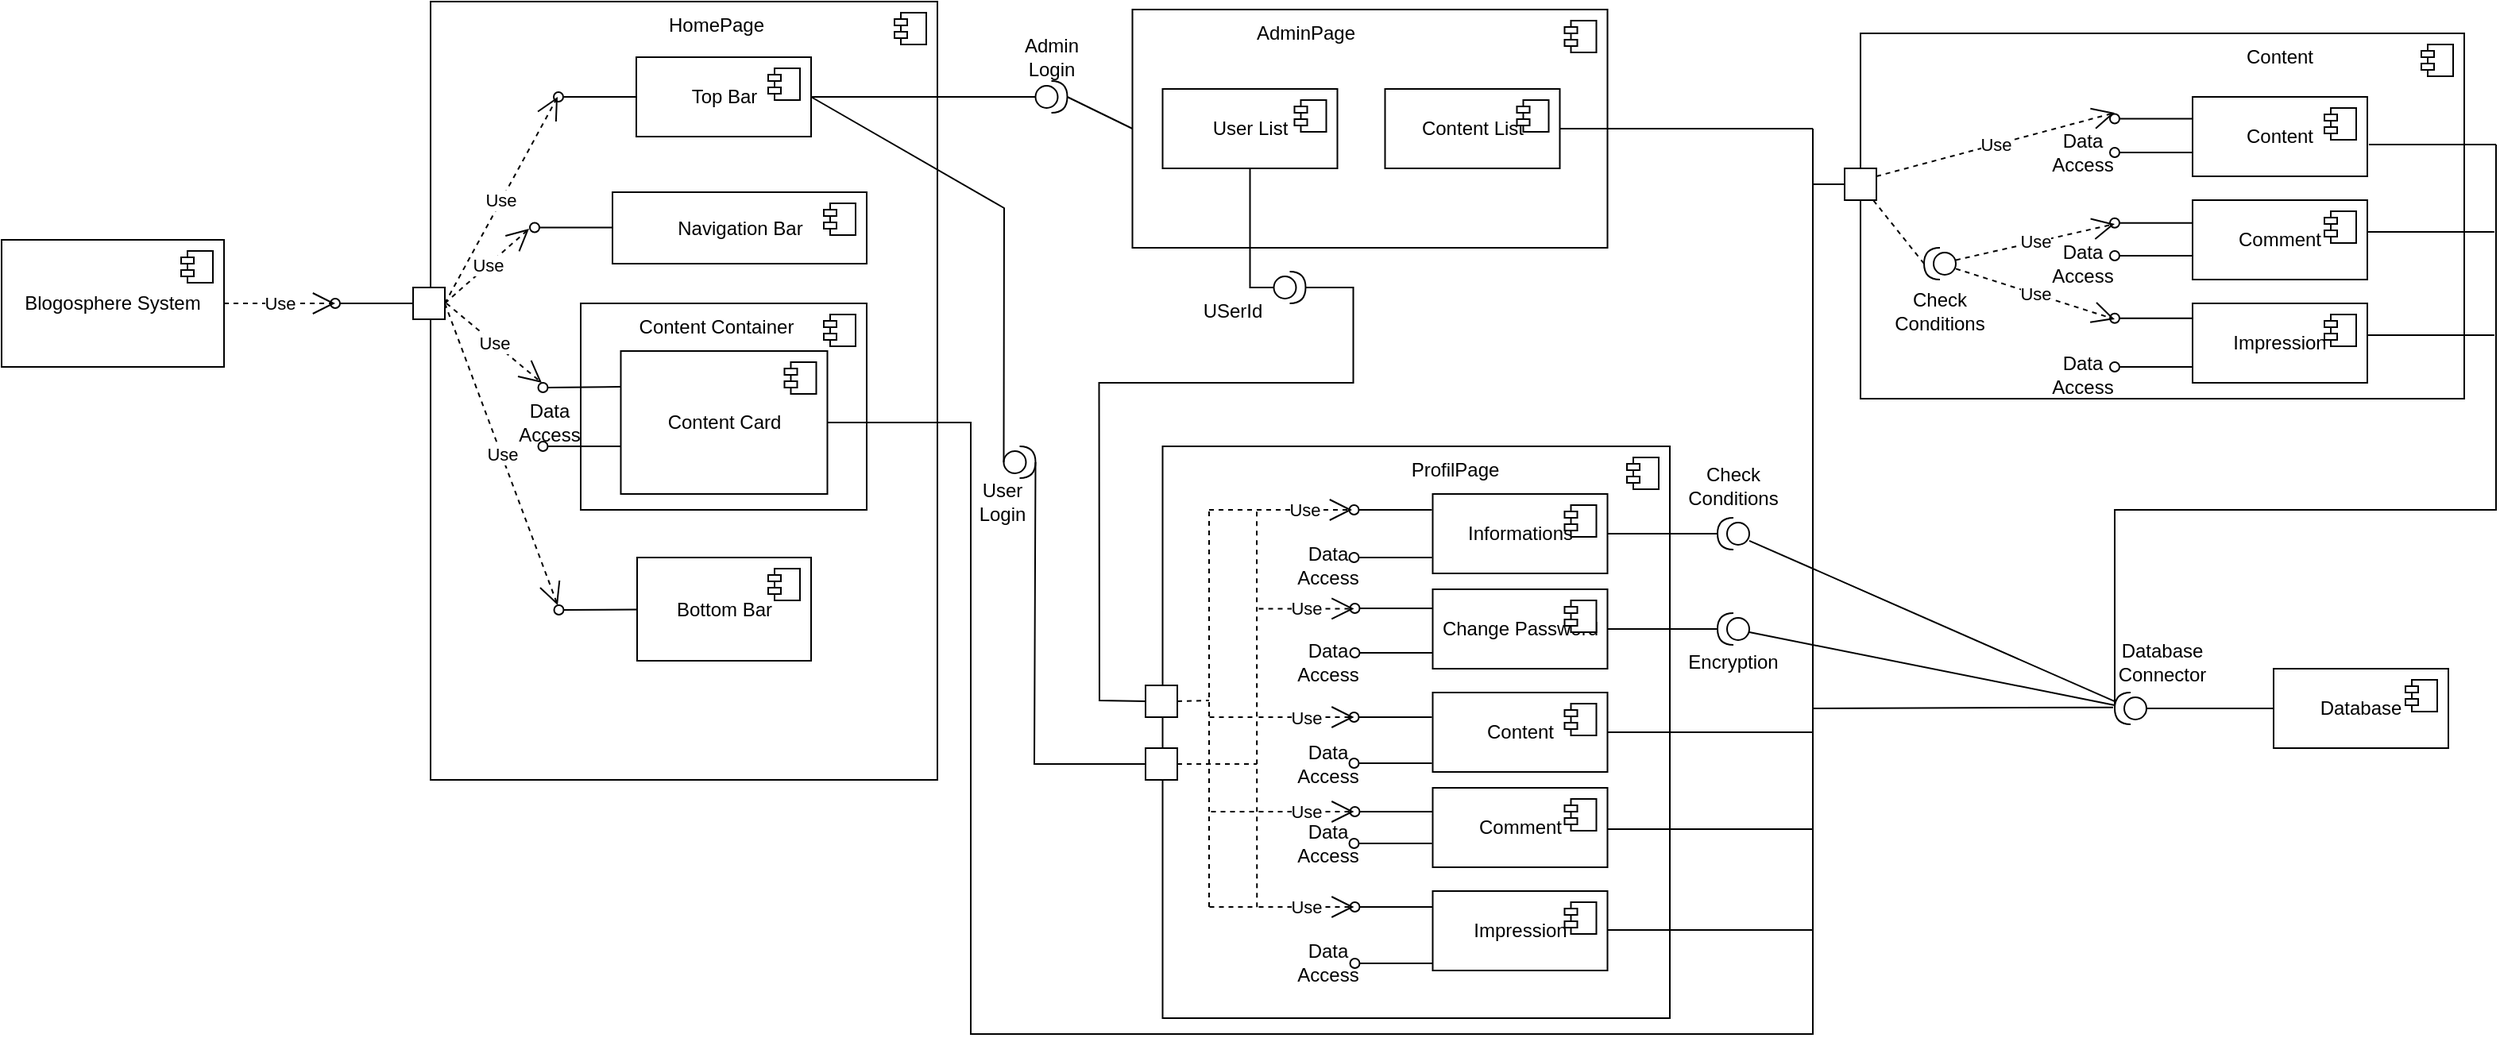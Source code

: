 <mxfile version="21.2.9" type="device">
  <diagram name="Page-1" id="5f0bae14-7c28-e335-631c-24af17079c00">
    <mxGraphModel dx="1799" dy="1011" grid="1" gridSize="10" guides="1" tooltips="1" connect="1" arrows="1" fold="1" page="1" pageScale="1" pageWidth="1100" pageHeight="850" background="none" math="0" shadow="0">
      <root>
        <mxCell id="0" />
        <mxCell id="1" parent="0" />
        <mxCell id="lahT0nzJXlmnFLagTWQ0-1" value="" style="html=1;dropTarget=0;whiteSpace=wrap;" parent="1" vertex="1">
          <mxGeometry x="280" y="70" width="319" height="490" as="geometry" />
        </mxCell>
        <mxCell id="lahT0nzJXlmnFLagTWQ0-2" value="" style="shape=module;jettyWidth=8;jettyHeight=4;" parent="lahT0nzJXlmnFLagTWQ0-1" vertex="1">
          <mxGeometry x="1" width="20" height="20" relative="1" as="geometry">
            <mxPoint x="-27" y="7" as="offset" />
          </mxGeometry>
        </mxCell>
        <mxCell id="lahT0nzJXlmnFLagTWQ0-3" value="" style="shape=providedRequiredInterface;html=1;verticalLabelPosition=bottom;sketch=0;" parent="1" vertex="1">
          <mxGeometry x="660.75" y="120" width="20" height="20" as="geometry" />
        </mxCell>
        <mxCell id="lahT0nzJXlmnFLagTWQ0-14" value="Blogosphere System" style="html=1;dropTarget=0;whiteSpace=wrap;" parent="1" vertex="1">
          <mxGeometry x="10" y="220" width="140" height="80" as="geometry" />
        </mxCell>
        <mxCell id="lahT0nzJXlmnFLagTWQ0-15" value="" style="shape=module;jettyWidth=8;jettyHeight=4;" parent="lahT0nzJXlmnFLagTWQ0-14" vertex="1">
          <mxGeometry x="1" width="20" height="20" relative="1" as="geometry">
            <mxPoint x="-27" y="7" as="offset" />
          </mxGeometry>
        </mxCell>
        <mxCell id="lahT0nzJXlmnFLagTWQ0-17" value="Top Bar" style="html=1;dropTarget=0;whiteSpace=wrap;" parent="1" vertex="1">
          <mxGeometry x="409.5" y="105" width="110" height="50" as="geometry" />
        </mxCell>
        <mxCell id="lahT0nzJXlmnFLagTWQ0-18" value="" style="shape=module;jettyWidth=8;jettyHeight=4;" parent="lahT0nzJXlmnFLagTWQ0-17" vertex="1">
          <mxGeometry x="1" width="20" height="20" relative="1" as="geometry">
            <mxPoint x="-27" y="7" as="offset" />
          </mxGeometry>
        </mxCell>
        <mxCell id="lahT0nzJXlmnFLagTWQ0-21" value="HomePage" style="text;html=1;strokeColor=none;fillColor=none;align=center;verticalAlign=middle;whiteSpace=wrap;rounded=0;" parent="1" vertex="1">
          <mxGeometry x="429.5" y="70" width="60" height="30" as="geometry" />
        </mxCell>
        <mxCell id="lahT0nzJXlmnFLagTWQ0-30" value="Navigation Bar" style="html=1;dropTarget=0;whiteSpace=wrap;" parent="1" vertex="1">
          <mxGeometry x="394.5" y="190" width="160" height="45" as="geometry" />
        </mxCell>
        <mxCell id="lahT0nzJXlmnFLagTWQ0-31" value="" style="shape=module;jettyWidth=8;jettyHeight=4;" parent="lahT0nzJXlmnFLagTWQ0-30" vertex="1">
          <mxGeometry x="1" width="20" height="20" relative="1" as="geometry">
            <mxPoint x="-27" y="7" as="offset" />
          </mxGeometry>
        </mxCell>
        <mxCell id="lahT0nzJXlmnFLagTWQ0-32" value="" style="html=1;dropTarget=0;whiteSpace=wrap;" parent="1" vertex="1">
          <mxGeometry x="374.5" y="260" width="180" height="130" as="geometry" />
        </mxCell>
        <mxCell id="lahT0nzJXlmnFLagTWQ0-33" value="" style="shape=module;jettyWidth=8;jettyHeight=4;" parent="lahT0nzJXlmnFLagTWQ0-32" vertex="1">
          <mxGeometry x="1" width="20" height="20" relative="1" as="geometry">
            <mxPoint x="-27" y="7" as="offset" />
          </mxGeometry>
        </mxCell>
        <mxCell id="lahT0nzJXlmnFLagTWQ0-34" value="Content Container" style="text;html=1;strokeColor=none;fillColor=none;align=center;verticalAlign=middle;whiteSpace=wrap;rounded=0;" parent="1" vertex="1">
          <mxGeometry x="384.5" y="260" width="150" height="30" as="geometry" />
        </mxCell>
        <mxCell id="lahT0nzJXlmnFLagTWQ0-38" value="Content Card" style="html=1;dropTarget=0;whiteSpace=wrap;" parent="1" vertex="1">
          <mxGeometry x="399.75" y="290" width="130" height="90" as="geometry" />
        </mxCell>
        <mxCell id="lahT0nzJXlmnFLagTWQ0-39" value="" style="shape=module;jettyWidth=8;jettyHeight=4;" parent="lahT0nzJXlmnFLagTWQ0-38" vertex="1">
          <mxGeometry x="1" width="20" height="20" relative="1" as="geometry">
            <mxPoint x="-27" y="7" as="offset" />
          </mxGeometry>
        </mxCell>
        <mxCell id="lahT0nzJXlmnFLagTWQ0-41" value="Bottom Bar" style="html=1;dropTarget=0;whiteSpace=wrap;" parent="1" vertex="1">
          <mxGeometry x="410" y="420" width="109.5" height="65" as="geometry" />
        </mxCell>
        <mxCell id="lahT0nzJXlmnFLagTWQ0-42" value="" style="shape=module;jettyWidth=8;jettyHeight=4;" parent="lahT0nzJXlmnFLagTWQ0-41" vertex="1">
          <mxGeometry x="1" width="20" height="20" relative="1" as="geometry">
            <mxPoint x="-27" y="7" as="offset" />
          </mxGeometry>
        </mxCell>
        <mxCell id="lahT0nzJXlmnFLagTWQ0-59" value="Use" style="endArrow=open;endSize=12;dashed=1;html=1;rounded=0;" parent="1" source="lahT0nzJXlmnFLagTWQ0-14" edge="1">
          <mxGeometry width="160" relative="1" as="geometry">
            <mxPoint x="250" y="265" as="sourcePoint" />
            <mxPoint x="220" y="260" as="targetPoint" />
          </mxGeometry>
        </mxCell>
        <mxCell id="lahT0nzJXlmnFLagTWQ0-64" value="" style="endArrow=none;html=1;rounded=0;startArrow=oval;startFill=0;entryX=0;entryY=0.25;entryDx=0;entryDy=0;" parent="1" target="lahT0nzJXlmnFLagTWQ0-38" edge="1">
          <mxGeometry width="50" height="50" relative="1" as="geometry">
            <mxPoint x="350.75" y="313" as="sourcePoint" />
            <mxPoint x="200.75" y="460" as="targetPoint" />
            <Array as="points" />
          </mxGeometry>
        </mxCell>
        <mxCell id="lahT0nzJXlmnFLagTWQ0-66" value="" style="endArrow=none;html=1;rounded=0;startArrow=oval;startFill=0;entryX=0;entryY=0.25;entryDx=0;entryDy=0;" parent="1" edge="1">
          <mxGeometry width="50" height="50" relative="1" as="geometry">
            <mxPoint x="350.75" y="350" as="sourcePoint" />
            <mxPoint x="399.75" y="350" as="targetPoint" />
            <Array as="points" />
          </mxGeometry>
        </mxCell>
        <mxCell id="lahT0nzJXlmnFLagTWQ0-68" value="" style="endArrow=none;html=1;rounded=0;startArrow=oval;startFill=0;" parent="1" target="lahT0nzJXlmnFLagTWQ0-41" edge="1">
          <mxGeometry width="50" height="50" relative="1" as="geometry">
            <mxPoint x="360.75" y="453" as="sourcePoint" />
            <mxPoint x="125.75" y="365" as="targetPoint" />
          </mxGeometry>
        </mxCell>
        <mxCell id="lahT0nzJXlmnFLagTWQ0-69" value="" style="endArrow=none;html=1;rounded=0;entryX=0;entryY=0.5;entryDx=0;entryDy=0;entryPerimeter=0;" parent="1" source="lahT0nzJXlmnFLagTWQ0-17" target="lahT0nzJXlmnFLagTWQ0-3" edge="1">
          <mxGeometry width="50" height="50" relative="1" as="geometry">
            <mxPoint x="690.75" y="150" as="sourcePoint" />
            <mxPoint x="650.75" y="140" as="targetPoint" />
          </mxGeometry>
        </mxCell>
        <mxCell id="lahT0nzJXlmnFLagTWQ0-70" value="" style="html=1;dropTarget=0;whiteSpace=wrap;" parent="1" vertex="1">
          <mxGeometry x="721.75" y="75" width="299" height="150" as="geometry" />
        </mxCell>
        <mxCell id="lahT0nzJXlmnFLagTWQ0-71" value="" style="shape=module;jettyWidth=8;jettyHeight=4;" parent="lahT0nzJXlmnFLagTWQ0-70" vertex="1">
          <mxGeometry x="1" width="20" height="20" relative="1" as="geometry">
            <mxPoint x="-27" y="7" as="offset" />
          </mxGeometry>
        </mxCell>
        <mxCell id="lahT0nzJXlmnFLagTWQ0-72" value="" style="shape=providedRequiredInterface;html=1;verticalLabelPosition=bottom;sketch=0;" parent="1" vertex="1">
          <mxGeometry x="640.75" y="350" width="20" height="20" as="geometry" />
        </mxCell>
        <mxCell id="lahT0nzJXlmnFLagTWQ0-73" value="" style="endArrow=none;html=1;rounded=0;exitX=1;exitY=0.5;exitDx=0;exitDy=0;entryX=0;entryY=0.5;entryDx=0;entryDy=0;entryPerimeter=0;" parent="1" source="lahT0nzJXlmnFLagTWQ0-17" target="lahT0nzJXlmnFLagTWQ0-72" edge="1">
          <mxGeometry width="50" height="50" relative="1" as="geometry">
            <mxPoint x="720.75" y="310" as="sourcePoint" />
            <mxPoint x="660.75" y="250" as="targetPoint" />
            <Array as="points">
              <mxPoint x="641" y="200" />
            </Array>
          </mxGeometry>
        </mxCell>
        <mxCell id="lahT0nzJXlmnFLagTWQ0-76" value="AdminPage" style="text;html=1;strokeColor=none;fillColor=none;align=center;verticalAlign=middle;whiteSpace=wrap;rounded=0;" parent="1" vertex="1">
          <mxGeometry x="801.25" y="75" width="60" height="30" as="geometry" />
        </mxCell>
        <mxCell id="lahT0nzJXlmnFLagTWQ0-78" value="" style="endArrow=none;html=1;rounded=0;startArrow=oval;startFill=0;" parent="1" edge="1">
          <mxGeometry width="50" height="50" relative="1" as="geometry">
            <mxPoint x="1340" y="295" as="sourcePoint" />
            <mxPoint x="1389" y="295" as="targetPoint" />
          </mxGeometry>
        </mxCell>
        <mxCell id="lahT0nzJXlmnFLagTWQ0-79" value="" style="endArrow=none;html=1;rounded=0;exitX=1;exitY=0.5;exitDx=0;exitDy=0;exitPerimeter=0;entryX=0;entryY=0.5;entryDx=0;entryDy=0;" parent="1" source="lahT0nzJXlmnFLagTWQ0-3" target="lahT0nzJXlmnFLagTWQ0-70" edge="1">
          <mxGeometry width="50" height="50" relative="1" as="geometry">
            <mxPoint x="720.75" y="160" as="sourcePoint" />
            <mxPoint x="770.75" y="110" as="targetPoint" />
          </mxGeometry>
        </mxCell>
        <mxCell id="lahT0nzJXlmnFLagTWQ0-80" value="User List" style="html=1;dropTarget=0;whiteSpace=wrap;" parent="1" vertex="1">
          <mxGeometry x="740.75" y="125" width="110" height="50" as="geometry" />
        </mxCell>
        <mxCell id="lahT0nzJXlmnFLagTWQ0-81" value="" style="shape=module;jettyWidth=8;jettyHeight=4;" parent="lahT0nzJXlmnFLagTWQ0-80" vertex="1">
          <mxGeometry x="1" width="20" height="20" relative="1" as="geometry">
            <mxPoint x="-27" y="7" as="offset" />
          </mxGeometry>
        </mxCell>
        <mxCell id="lahT0nzJXlmnFLagTWQ0-82" value="Content List" style="html=1;dropTarget=0;whiteSpace=wrap;" parent="1" vertex="1">
          <mxGeometry x="880.75" y="125" width="110" height="50" as="geometry" />
        </mxCell>
        <mxCell id="lahT0nzJXlmnFLagTWQ0-83" value="" style="shape=module;jettyWidth=8;jettyHeight=4;" parent="lahT0nzJXlmnFLagTWQ0-82" vertex="1">
          <mxGeometry x="1" width="20" height="20" relative="1" as="geometry">
            <mxPoint x="-27" y="7" as="offset" />
          </mxGeometry>
        </mxCell>
        <mxCell id="lahT0nzJXlmnFLagTWQ0-84" value="" style="html=1;dropTarget=0;whiteSpace=wrap;" parent="1" vertex="1">
          <mxGeometry x="740.75" y="350" width="319.25" height="360" as="geometry" />
        </mxCell>
        <mxCell id="lahT0nzJXlmnFLagTWQ0-85" value="" style="shape=module;jettyWidth=8;jettyHeight=4;" parent="lahT0nzJXlmnFLagTWQ0-84" vertex="1">
          <mxGeometry x="1" width="20" height="20" relative="1" as="geometry">
            <mxPoint x="-27" y="7" as="offset" />
          </mxGeometry>
        </mxCell>
        <mxCell id="lahT0nzJXlmnFLagTWQ0-86" value="Admin Login" style="text;html=1;strokeColor=none;fillColor=none;align=center;verticalAlign=middle;whiteSpace=wrap;rounded=0;" parent="1" vertex="1">
          <mxGeometry x="640.75" y="90" width="60" height="30" as="geometry" />
        </mxCell>
        <mxCell id="lahT0nzJXlmnFLagTWQ0-87" value="" style="endArrow=none;html=1;rounded=0;exitX=1;exitY=0.5;exitDx=0;exitDy=0;exitPerimeter=0;entryX=0;entryY=0.5;entryDx=0;entryDy=0;" parent="1" source="lahT0nzJXlmnFLagTWQ0-72" target="uuWXGInGXSi6ASQX2C2q-24" edge="1">
          <mxGeometry width="50" height="50" relative="1" as="geometry">
            <mxPoint x="690.75" y="390" as="sourcePoint" />
            <mxPoint x="710" y="550" as="targetPoint" />
            <Array as="points">
              <mxPoint x="660" y="550" />
            </Array>
          </mxGeometry>
        </mxCell>
        <mxCell id="lahT0nzJXlmnFLagTWQ0-88" value="User Login" style="text;html=1;strokeColor=none;fillColor=none;align=center;verticalAlign=middle;whiteSpace=wrap;rounded=0;" parent="1" vertex="1">
          <mxGeometry x="610" y="370" width="60" height="30" as="geometry" />
        </mxCell>
        <mxCell id="lahT0nzJXlmnFLagTWQ0-89" value="Informations" style="html=1;dropTarget=0;whiteSpace=wrap;" parent="1" vertex="1">
          <mxGeometry x="910.75" y="380" width="110" height="50" as="geometry" />
        </mxCell>
        <mxCell id="lahT0nzJXlmnFLagTWQ0-90" value="" style="shape=module;jettyWidth=8;jettyHeight=4;" parent="lahT0nzJXlmnFLagTWQ0-89" vertex="1">
          <mxGeometry x="1" width="20" height="20" relative="1" as="geometry">
            <mxPoint x="-27" y="7" as="offset" />
          </mxGeometry>
        </mxCell>
        <mxCell id="lahT0nzJXlmnFLagTWQ0-91" value="Change Password" style="html=1;dropTarget=0;whiteSpace=wrap;" parent="1" vertex="1">
          <mxGeometry x="910.75" y="440" width="110" height="50" as="geometry" />
        </mxCell>
        <mxCell id="lahT0nzJXlmnFLagTWQ0-92" value="" style="shape=module;jettyWidth=8;jettyHeight=4;" parent="lahT0nzJXlmnFLagTWQ0-91" vertex="1">
          <mxGeometry x="1" width="20" height="20" relative="1" as="geometry">
            <mxPoint x="-27" y="7" as="offset" />
          </mxGeometry>
        </mxCell>
        <mxCell id="lahT0nzJXlmnFLagTWQ0-93" value="Content" style="html=1;dropTarget=0;whiteSpace=wrap;" parent="1" vertex="1">
          <mxGeometry x="910.75" y="505" width="110" height="50" as="geometry" />
        </mxCell>
        <mxCell id="lahT0nzJXlmnFLagTWQ0-94" value="" style="shape=module;jettyWidth=8;jettyHeight=4;" parent="lahT0nzJXlmnFLagTWQ0-93" vertex="1">
          <mxGeometry x="1" width="20" height="20" relative="1" as="geometry">
            <mxPoint x="-27" y="7" as="offset" />
          </mxGeometry>
        </mxCell>
        <mxCell id="lahT0nzJXlmnFLagTWQ0-95" value="Comment" style="html=1;dropTarget=0;whiteSpace=wrap;" parent="1" vertex="1">
          <mxGeometry x="910.75" y="565" width="110" height="50" as="geometry" />
        </mxCell>
        <mxCell id="lahT0nzJXlmnFLagTWQ0-96" value="" style="shape=module;jettyWidth=8;jettyHeight=4;" parent="lahT0nzJXlmnFLagTWQ0-95" vertex="1">
          <mxGeometry x="1" width="20" height="20" relative="1" as="geometry">
            <mxPoint x="-27" y="7" as="offset" />
          </mxGeometry>
        </mxCell>
        <mxCell id="lahT0nzJXlmnFLagTWQ0-97" value="Impression" style="html=1;dropTarget=0;whiteSpace=wrap;" parent="1" vertex="1">
          <mxGeometry x="910.75" y="630" width="110" height="50" as="geometry" />
        </mxCell>
        <mxCell id="lahT0nzJXlmnFLagTWQ0-98" value="" style="shape=module;jettyWidth=8;jettyHeight=4;" parent="lahT0nzJXlmnFLagTWQ0-97" vertex="1">
          <mxGeometry x="1" width="20" height="20" relative="1" as="geometry">
            <mxPoint x="-27" y="7" as="offset" />
          </mxGeometry>
        </mxCell>
        <mxCell id="lahT0nzJXlmnFLagTWQ0-99" value="ProfilPage" style="text;html=1;strokeColor=none;fillColor=none;align=center;verticalAlign=middle;whiteSpace=wrap;rounded=0;" parent="1" vertex="1">
          <mxGeometry x="895.38" y="350" width="60" height="30" as="geometry" />
        </mxCell>
        <mxCell id="lahT0nzJXlmnFLagTWQ0-100" value="" style="endArrow=none;html=1;rounded=0;exitX=0;exitY=0.5;exitDx=0;exitDy=0;exitPerimeter=0;" parent="1" source="lahT0nzJXlmnFLagTWQ0-101" target="lahT0nzJXlmnFLagTWQ0-80" edge="1">
          <mxGeometry width="50" height="50" relative="1" as="geometry">
            <mxPoint x="795.75" y="250" as="sourcePoint" />
            <mxPoint x="821.75" y="254.44" as="targetPoint" />
            <Array as="points">
              <mxPoint x="795.75" y="250" />
            </Array>
          </mxGeometry>
        </mxCell>
        <mxCell id="lahT0nzJXlmnFLagTWQ0-101" value="" style="shape=providedRequiredInterface;html=1;verticalLabelPosition=bottom;sketch=0;" parent="1" vertex="1">
          <mxGeometry x="810.75" y="240" width="20" height="20" as="geometry" />
        </mxCell>
        <mxCell id="lahT0nzJXlmnFLagTWQ0-102" value="" style="endArrow=none;html=1;rounded=0;exitX=1;exitY=0.5;exitDx=0;exitDy=0;exitPerimeter=0;entryX=0;entryY=0.5;entryDx=0;entryDy=0;" parent="1" source="lahT0nzJXlmnFLagTWQ0-101" target="uuWXGInGXSi6ASQX2C2q-23" edge="1">
          <mxGeometry width="50" height="50" relative="1" as="geometry">
            <mxPoint x="860.75" y="250" as="sourcePoint" />
            <mxPoint x="720" y="510" as="targetPoint" />
            <Array as="points">
              <mxPoint x="860.75" y="250" />
              <mxPoint x="860.75" y="310" />
              <mxPoint x="700.75" y="310" />
              <mxPoint x="701" y="510" />
            </Array>
          </mxGeometry>
        </mxCell>
        <mxCell id="lahT0nzJXlmnFLagTWQ0-103" value="USerId" style="text;html=1;strokeColor=none;fillColor=none;align=center;verticalAlign=middle;whiteSpace=wrap;rounded=0;" parent="1" vertex="1">
          <mxGeometry x="755.25" y="250" width="60" height="30" as="geometry" />
        </mxCell>
        <mxCell id="lahT0nzJXlmnFLagTWQ0-104" value="" style="html=1;dropTarget=0;whiteSpace=wrap;" parent="1" vertex="1">
          <mxGeometry x="1180" y="90" width="380" height="230" as="geometry" />
        </mxCell>
        <mxCell id="lahT0nzJXlmnFLagTWQ0-105" value="" style="shape=module;jettyWidth=8;jettyHeight=4;" parent="lahT0nzJXlmnFLagTWQ0-104" vertex="1">
          <mxGeometry x="1" width="20" height="20" relative="1" as="geometry">
            <mxPoint x="-27" y="7" as="offset" />
          </mxGeometry>
        </mxCell>
        <mxCell id="lahT0nzJXlmnFLagTWQ0-106" value="Content" style="text;html=1;strokeColor=none;fillColor=none;align=center;verticalAlign=middle;whiteSpace=wrap;rounded=0;" parent="1" vertex="1">
          <mxGeometry x="1414" y="90" width="60" height="30" as="geometry" />
        </mxCell>
        <mxCell id="lahT0nzJXlmnFLagTWQ0-108" value="Content" style="html=1;dropTarget=0;whiteSpace=wrap;" parent="1" vertex="1">
          <mxGeometry x="1389" y="130" width="110" height="50" as="geometry" />
        </mxCell>
        <mxCell id="lahT0nzJXlmnFLagTWQ0-109" value="" style="shape=module;jettyWidth=8;jettyHeight=4;" parent="lahT0nzJXlmnFLagTWQ0-108" vertex="1">
          <mxGeometry x="1" width="20" height="20" relative="1" as="geometry">
            <mxPoint x="-27" y="7" as="offset" />
          </mxGeometry>
        </mxCell>
        <mxCell id="lahT0nzJXlmnFLagTWQ0-110" value="Comment" style="html=1;dropTarget=0;whiteSpace=wrap;" parent="1" vertex="1">
          <mxGeometry x="1389" y="195" width="110" height="50" as="geometry" />
        </mxCell>
        <mxCell id="lahT0nzJXlmnFLagTWQ0-111" value="" style="shape=module;jettyWidth=8;jettyHeight=4;" parent="lahT0nzJXlmnFLagTWQ0-110" vertex="1">
          <mxGeometry x="1" width="20" height="20" relative="1" as="geometry">
            <mxPoint x="-27" y="7" as="offset" />
          </mxGeometry>
        </mxCell>
        <mxCell id="lahT0nzJXlmnFLagTWQ0-112" value="Impression" style="html=1;dropTarget=0;whiteSpace=wrap;" parent="1" vertex="1">
          <mxGeometry x="1389" y="260" width="110" height="50" as="geometry" />
        </mxCell>
        <mxCell id="lahT0nzJXlmnFLagTWQ0-113" value="" style="shape=module;jettyWidth=8;jettyHeight=4;" parent="lahT0nzJXlmnFLagTWQ0-112" vertex="1">
          <mxGeometry x="1" width="20" height="20" relative="1" as="geometry">
            <mxPoint x="-27" y="7" as="offset" />
          </mxGeometry>
        </mxCell>
        <mxCell id="uuWXGInGXSi6ASQX2C2q-4" value="" style="whiteSpace=wrap;html=1;aspect=fixed;" parent="1" vertex="1">
          <mxGeometry x="269" y="250" width="20" height="20" as="geometry" />
        </mxCell>
        <mxCell id="uuWXGInGXSi6ASQX2C2q-7" value="" style="endArrow=none;html=1;rounded=0;startArrow=oval;startFill=0;" parent="1" edge="1">
          <mxGeometry width="50" height="50" relative="1" as="geometry">
            <mxPoint x="220" y="260" as="sourcePoint" />
            <mxPoint x="269" y="260" as="targetPoint" />
          </mxGeometry>
        </mxCell>
        <mxCell id="uuWXGInGXSi6ASQX2C2q-11" value="" style="endArrow=none;html=1;rounded=0;startArrow=oval;startFill=0;" parent="1" edge="1">
          <mxGeometry width="50" height="50" relative="1" as="geometry">
            <mxPoint x="345.5" y="212.26" as="sourcePoint" />
            <mxPoint x="394.5" y="212.26" as="targetPoint" />
          </mxGeometry>
        </mxCell>
        <mxCell id="uuWXGInGXSi6ASQX2C2q-12" value="" style="endArrow=none;html=1;rounded=0;startArrow=oval;startFill=0;" parent="1" edge="1">
          <mxGeometry width="50" height="50" relative="1" as="geometry">
            <mxPoint x="861.75" y="580.0" as="sourcePoint" />
            <mxPoint x="910.75" y="580.0" as="targetPoint" />
          </mxGeometry>
        </mxCell>
        <mxCell id="uuWXGInGXSi6ASQX2C2q-13" value="" style="endArrow=none;html=1;rounded=0;startArrow=oval;startFill=0;" parent="1" edge="1">
          <mxGeometry width="50" height="50" relative="1" as="geometry">
            <mxPoint x="861.75" y="640.0" as="sourcePoint" />
            <mxPoint x="910.75" y="640.0" as="targetPoint" />
          </mxGeometry>
        </mxCell>
        <mxCell id="uuWXGInGXSi6ASQX2C2q-14" value="" style="endArrow=none;html=1;rounded=0;startArrow=oval;startFill=0;" parent="1" edge="1">
          <mxGeometry width="50" height="50" relative="1" as="geometry">
            <mxPoint x="861.25" y="420.0" as="sourcePoint" />
            <mxPoint x="910.25" y="420.0" as="targetPoint" />
          </mxGeometry>
        </mxCell>
        <mxCell id="uuWXGInGXSi6ASQX2C2q-15" value="" style="endArrow=none;html=1;rounded=0;startArrow=oval;startFill=0;" parent="1" edge="1">
          <mxGeometry width="50" height="50" relative="1" as="geometry">
            <mxPoint x="861.25" y="390.0" as="sourcePoint" />
            <mxPoint x="910.25" y="390.0" as="targetPoint" />
          </mxGeometry>
        </mxCell>
        <mxCell id="uuWXGInGXSi6ASQX2C2q-16" value="" style="endArrow=none;html=1;rounded=0;startArrow=oval;startFill=0;" parent="1" edge="1">
          <mxGeometry width="50" height="50" relative="1" as="geometry">
            <mxPoint x="360.5" y="130.0" as="sourcePoint" />
            <mxPoint x="409.5" y="130.0" as="targetPoint" />
          </mxGeometry>
        </mxCell>
        <mxCell id="uuWXGInGXSi6ASQX2C2q-17" value="Use" style="endArrow=open;endSize=12;dashed=1;html=1;rounded=0;exitX=1;exitY=0.5;exitDx=0;exitDy=0;" parent="1" source="uuWXGInGXSi6ASQX2C2q-4" edge="1">
          <mxGeometry width="160" relative="1" as="geometry">
            <mxPoint x="10" y="370" as="sourcePoint" />
            <mxPoint x="360" y="130" as="targetPoint" />
          </mxGeometry>
        </mxCell>
        <mxCell id="uuWXGInGXSi6ASQX2C2q-18" value="Use" style="endArrow=open;endSize=12;dashed=1;html=1;rounded=0;exitX=1;exitY=0.5;exitDx=0;exitDy=0;" parent="1" source="uuWXGInGXSi6ASQX2C2q-4" edge="1">
          <mxGeometry width="160" relative="1" as="geometry">
            <mxPoint x="291" y="263" as="sourcePoint" />
            <mxPoint x="342" y="213" as="targetPoint" />
          </mxGeometry>
        </mxCell>
        <mxCell id="uuWXGInGXSi6ASQX2C2q-19" value="Use" style="endArrow=open;endSize=12;dashed=1;html=1;rounded=0;exitX=1;exitY=0.5;exitDx=0;exitDy=0;" parent="1" source="uuWXGInGXSi6ASQX2C2q-4" edge="1">
          <mxGeometry width="160" relative="1" as="geometry">
            <mxPoint x="214.5" y="359.76" as="sourcePoint" />
            <mxPoint x="360" y="450" as="targetPoint" />
          </mxGeometry>
        </mxCell>
        <mxCell id="uuWXGInGXSi6ASQX2C2q-21" value="Use" style="endArrow=open;endSize=12;dashed=1;html=1;rounded=0;" parent="1" edge="1">
          <mxGeometry width="160" relative="1" as="geometry">
            <mxPoint x="290" y="260" as="sourcePoint" />
            <mxPoint x="350" y="310" as="targetPoint" />
          </mxGeometry>
        </mxCell>
        <mxCell id="uuWXGInGXSi6ASQX2C2q-22" value="Data Access" style="text;html=1;strokeColor=none;fillColor=none;align=center;verticalAlign=middle;whiteSpace=wrap;rounded=0;" parent="1" vertex="1">
          <mxGeometry x="324.5" y="320" width="60" height="30" as="geometry" />
        </mxCell>
        <mxCell id="uuWXGInGXSi6ASQX2C2q-23" value="" style="whiteSpace=wrap;html=1;aspect=fixed;" parent="1" vertex="1">
          <mxGeometry x="730" y="500.5" width="20" height="20" as="geometry" />
        </mxCell>
        <mxCell id="uuWXGInGXSi6ASQX2C2q-24" value="" style="whiteSpace=wrap;html=1;aspect=fixed;" parent="1" vertex="1">
          <mxGeometry x="730" y="540" width="20" height="20" as="geometry" />
        </mxCell>
        <mxCell id="uuWXGInGXSi6ASQX2C2q-25" value="" style="endArrow=none;html=1;rounded=0;startArrow=oval;startFill=0;" parent="1" edge="1">
          <mxGeometry width="50" height="50" relative="1" as="geometry">
            <mxPoint x="861.75" y="452.0" as="sourcePoint" />
            <mxPoint x="910.75" y="452.0" as="targetPoint" />
          </mxGeometry>
        </mxCell>
        <mxCell id="uuWXGInGXSi6ASQX2C2q-26" value="" style="endArrow=none;html=1;rounded=0;startArrow=oval;startFill=0;" parent="1" edge="1">
          <mxGeometry width="50" height="50" relative="1" as="geometry">
            <mxPoint x="861.75" y="480.0" as="sourcePoint" />
            <mxPoint x="910.75" y="480.0" as="targetPoint" />
          </mxGeometry>
        </mxCell>
        <mxCell id="uuWXGInGXSi6ASQX2C2q-27" value="" style="endArrow=none;html=1;rounded=0;startArrow=oval;startFill=0;" parent="1" edge="1">
          <mxGeometry width="50" height="50" relative="1" as="geometry">
            <mxPoint x="861.25" y="520.5" as="sourcePoint" />
            <mxPoint x="910.25" y="520.5" as="targetPoint" />
          </mxGeometry>
        </mxCell>
        <mxCell id="uuWXGInGXSi6ASQX2C2q-28" value="" style="endArrow=none;html=1;rounded=0;startArrow=oval;startFill=0;" parent="1" edge="1">
          <mxGeometry width="50" height="50" relative="1" as="geometry">
            <mxPoint x="861.25" y="549.5" as="sourcePoint" />
            <mxPoint x="910.25" y="549.5" as="targetPoint" />
          </mxGeometry>
        </mxCell>
        <mxCell id="uuWXGInGXSi6ASQX2C2q-34" value="" style="endArrow=none;html=1;rounded=0;startArrow=oval;startFill=0;" parent="1" edge="1">
          <mxGeometry width="50" height="50" relative="1" as="geometry">
            <mxPoint x="1340" y="300.0" as="sourcePoint" />
            <mxPoint x="1389" y="300.0" as="targetPoint" />
          </mxGeometry>
        </mxCell>
        <mxCell id="uuWXGInGXSi6ASQX2C2q-35" value="" style="endArrow=none;html=1;rounded=0;startArrow=oval;startFill=0;" parent="1" edge="1">
          <mxGeometry width="50" height="50" relative="1" as="geometry">
            <mxPoint x="1340" y="269.38" as="sourcePoint" />
            <mxPoint x="1389" y="269.38" as="targetPoint" />
          </mxGeometry>
        </mxCell>
        <mxCell id="uuWXGInGXSi6ASQX2C2q-36" value="" style="endArrow=none;html=1;rounded=0;startArrow=oval;startFill=0;" parent="1" edge="1">
          <mxGeometry width="50" height="50" relative="1" as="geometry">
            <mxPoint x="1340" y="230.0" as="sourcePoint" />
            <mxPoint x="1389" y="230.0" as="targetPoint" />
          </mxGeometry>
        </mxCell>
        <mxCell id="uuWXGInGXSi6ASQX2C2q-37" value="" style="endArrow=none;html=1;rounded=0;startArrow=oval;startFill=0;" parent="1" edge="1">
          <mxGeometry width="50" height="50" relative="1" as="geometry">
            <mxPoint x="1340" y="209.38" as="sourcePoint" />
            <mxPoint x="1389" y="209.38" as="targetPoint" />
          </mxGeometry>
        </mxCell>
        <mxCell id="uuWXGInGXSi6ASQX2C2q-38" value="" style="endArrow=none;html=1;rounded=0;startArrow=oval;startFill=0;" parent="1" edge="1">
          <mxGeometry width="50" height="50" relative="1" as="geometry">
            <mxPoint x="1340" y="165.0" as="sourcePoint" />
            <mxPoint x="1389" y="165.0" as="targetPoint" />
          </mxGeometry>
        </mxCell>
        <mxCell id="uuWXGInGXSi6ASQX2C2q-39" value="" style="endArrow=none;html=1;rounded=0;startArrow=oval;startFill=0;" parent="1" edge="1">
          <mxGeometry width="50" height="50" relative="1" as="geometry">
            <mxPoint x="1340" y="143.75" as="sourcePoint" />
            <mxPoint x="1389" y="143.75" as="targetPoint" />
          </mxGeometry>
        </mxCell>
        <mxCell id="uuWXGInGXSi6ASQX2C2q-40" value="" style="endArrow=none;html=1;rounded=0;startArrow=oval;startFill=0;" parent="1" edge="1">
          <mxGeometry width="50" height="50" relative="1" as="geometry">
            <mxPoint x="861.75" y="675.5" as="sourcePoint" />
            <mxPoint x="910.75" y="675.5" as="targetPoint" />
          </mxGeometry>
        </mxCell>
        <mxCell id="uuWXGInGXSi6ASQX2C2q-41" value="" style="endArrow=none;html=1;rounded=0;startArrow=oval;startFill=0;" parent="1" edge="1">
          <mxGeometry width="50" height="50" relative="1" as="geometry">
            <mxPoint x="861.25" y="600.0" as="sourcePoint" />
            <mxPoint x="910.25" y="600.0" as="targetPoint" />
          </mxGeometry>
        </mxCell>
        <mxCell id="uuWXGInGXSi6ASQX2C2q-42" value="" style="endArrow=none;html=1;rounded=0;" parent="1" source="lahT0nzJXlmnFLagTWQ0-82" edge="1">
          <mxGeometry width="50" height="50" relative="1" as="geometry">
            <mxPoint x="1070" y="175" as="sourcePoint" />
            <mxPoint x="1150" y="150" as="targetPoint" />
          </mxGeometry>
        </mxCell>
        <mxCell id="uuWXGInGXSi6ASQX2C2q-43" value="" style="whiteSpace=wrap;html=1;aspect=fixed;" parent="1" vertex="1">
          <mxGeometry x="1170" y="175" width="20" height="20" as="geometry" />
        </mxCell>
        <mxCell id="uuWXGInGXSi6ASQX2C2q-44" value="" style="endArrow=none;html=1;rounded=0;" parent="1" source="lahT0nzJXlmnFLagTWQ0-93" edge="1">
          <mxGeometry width="50" height="50" relative="1" as="geometry">
            <mxPoint x="1100" y="555" as="sourcePoint" />
            <mxPoint x="1150" y="530" as="targetPoint" />
          </mxGeometry>
        </mxCell>
        <mxCell id="uuWXGInGXSi6ASQX2C2q-45" value="" style="endArrow=none;html=1;rounded=0;" parent="1" edge="1">
          <mxGeometry width="50" height="50" relative="1" as="geometry">
            <mxPoint x="1020.75" y="591" as="sourcePoint" />
            <mxPoint x="1149.75" y="591" as="targetPoint" />
          </mxGeometry>
        </mxCell>
        <mxCell id="uuWXGInGXSi6ASQX2C2q-46" value="" style="endArrow=none;html=1;rounded=0;" parent="1" edge="1">
          <mxGeometry width="50" height="50" relative="1" as="geometry">
            <mxPoint x="1020.75" y="654.5" as="sourcePoint" />
            <mxPoint x="1149.75" y="654.5" as="targetPoint" />
          </mxGeometry>
        </mxCell>
        <mxCell id="uuWXGInGXSi6ASQX2C2q-47" value="" style="endArrow=none;html=1;rounded=0;" parent="1" source="lahT0nzJXlmnFLagTWQ0-38" edge="1">
          <mxGeometry width="50" height="50" relative="1" as="geometry">
            <mxPoint x="910" y="340" as="sourcePoint" />
            <mxPoint x="1150" y="660" as="targetPoint" />
            <Array as="points">
              <mxPoint x="620" y="335" />
              <mxPoint x="620" y="720" />
              <mxPoint x="840" y="720" />
              <mxPoint x="1150" y="720" />
            </Array>
          </mxGeometry>
        </mxCell>
        <mxCell id="uuWXGInGXSi6ASQX2C2q-48" value="" style="endArrow=none;html=1;rounded=0;" parent="1" edge="1">
          <mxGeometry width="50" height="50" relative="1" as="geometry">
            <mxPoint x="1150" y="660" as="sourcePoint" />
            <mxPoint x="1150" y="150" as="targetPoint" />
          </mxGeometry>
        </mxCell>
        <mxCell id="uuWXGInGXSi6ASQX2C2q-49" value="" style="endArrow=none;dashed=1;html=1;rounded=0;exitX=1;exitY=0.5;exitDx=0;exitDy=0;" parent="1" source="uuWXGInGXSi6ASQX2C2q-23" edge="1">
          <mxGeometry width="50" height="50" relative="1" as="geometry">
            <mxPoint x="770" y="520" as="sourcePoint" />
            <mxPoint x="770" y="510" as="targetPoint" />
          </mxGeometry>
        </mxCell>
        <mxCell id="uuWXGInGXSi6ASQX2C2q-51" value="Use" style="endArrow=open;endSize=12;dashed=1;html=1;rounded=0;" parent="1" edge="1">
          <mxGeometry width="160" relative="1" as="geometry">
            <mxPoint x="800" y="390" as="sourcePoint" />
            <mxPoint x="860" y="390" as="targetPoint" />
          </mxGeometry>
        </mxCell>
        <mxCell id="uuWXGInGXSi6ASQX2C2q-52" value="Data Access" style="text;html=1;strokeColor=none;fillColor=none;align=center;verticalAlign=middle;whiteSpace=wrap;rounded=0;" parent="1" vertex="1">
          <mxGeometry x="815.25" y="410" width="60" height="30" as="geometry" />
        </mxCell>
        <mxCell id="uuWXGInGXSi6ASQX2C2q-53" value="Data Access" style="text;html=1;strokeColor=none;fillColor=none;align=center;verticalAlign=middle;whiteSpace=wrap;rounded=0;" parent="1" vertex="1">
          <mxGeometry x="815.25" y="470.5" width="60" height="30" as="geometry" />
        </mxCell>
        <mxCell id="uuWXGInGXSi6ASQX2C2q-54" value="Data Access" style="text;html=1;strokeColor=none;fillColor=none;align=center;verticalAlign=middle;whiteSpace=wrap;rounded=0;" parent="1" vertex="1">
          <mxGeometry x="815.25" y="535" width="60" height="30" as="geometry" />
        </mxCell>
        <mxCell id="uuWXGInGXSi6ASQX2C2q-55" value="Data Access" style="text;html=1;strokeColor=none;fillColor=none;align=center;verticalAlign=middle;whiteSpace=wrap;rounded=0;" parent="1" vertex="1">
          <mxGeometry x="815.25" y="585" width="60" height="30" as="geometry" />
        </mxCell>
        <mxCell id="uuWXGInGXSi6ASQX2C2q-56" value="Data Access" style="text;html=1;strokeColor=none;fillColor=none;align=center;verticalAlign=middle;whiteSpace=wrap;rounded=0;" parent="1" vertex="1">
          <mxGeometry x="815.25" y="660" width="60" height="30" as="geometry" />
        </mxCell>
        <mxCell id="uuWXGInGXSi6ASQX2C2q-57" value="" style="endArrow=none;dashed=1;html=1;rounded=0;exitX=0.186;exitY=0.806;exitDx=0;exitDy=0;exitPerimeter=0;" parent="1" source="lahT0nzJXlmnFLagTWQ0-84" edge="1">
          <mxGeometry width="50" height="50" relative="1" as="geometry">
            <mxPoint x="740" y="610" as="sourcePoint" />
            <mxPoint x="800" y="390" as="targetPoint" />
          </mxGeometry>
        </mxCell>
        <mxCell id="uuWXGInGXSi6ASQX2C2q-58" value="Use" style="endArrow=open;endSize=12;dashed=1;html=1;rounded=0;" parent="1" edge="1">
          <mxGeometry width="160" relative="1" as="geometry">
            <mxPoint x="801.25" y="580" as="sourcePoint" />
            <mxPoint x="861.25" y="580" as="targetPoint" />
          </mxGeometry>
        </mxCell>
        <mxCell id="uuWXGInGXSi6ASQX2C2q-59" value="Use" style="endArrow=open;endSize=12;dashed=1;html=1;rounded=0;" parent="1" edge="1">
          <mxGeometry width="160" relative="1" as="geometry">
            <mxPoint x="801.25" y="520.5" as="sourcePoint" />
            <mxPoint x="861.25" y="520.5" as="targetPoint" />
          </mxGeometry>
        </mxCell>
        <mxCell id="uuWXGInGXSi6ASQX2C2q-60" value="Use" style="endArrow=open;endSize=12;dashed=1;html=1;rounded=0;" parent="1" edge="1">
          <mxGeometry width="160" relative="1" as="geometry">
            <mxPoint x="801.25" y="640" as="sourcePoint" />
            <mxPoint x="861.25" y="640" as="targetPoint" />
          </mxGeometry>
        </mxCell>
        <mxCell id="uuWXGInGXSi6ASQX2C2q-61" value="Use" style="endArrow=open;endSize=12;dashed=1;html=1;rounded=0;" parent="1" edge="1">
          <mxGeometry width="160" relative="1" as="geometry">
            <mxPoint x="801.25" y="452.2" as="sourcePoint" />
            <mxPoint x="861.25" y="452.2" as="targetPoint" />
          </mxGeometry>
        </mxCell>
        <mxCell id="uuWXGInGXSi6ASQX2C2q-64" value="" style="endArrow=none;dashed=1;html=1;rounded=0;exitX=0.186;exitY=0.806;exitDx=0;exitDy=0;exitPerimeter=0;" parent="1" edge="1">
          <mxGeometry width="50" height="50" relative="1" as="geometry">
            <mxPoint x="770" y="640" as="sourcePoint" />
            <mxPoint x="770" y="390" as="targetPoint" />
          </mxGeometry>
        </mxCell>
        <mxCell id="uuWXGInGXSi6ASQX2C2q-65" value="" style="endArrow=none;dashed=1;html=1;rounded=0;" parent="1" edge="1">
          <mxGeometry width="50" height="50" relative="1" as="geometry">
            <mxPoint x="770" y="390" as="sourcePoint" />
            <mxPoint x="800" y="390" as="targetPoint" />
          </mxGeometry>
        </mxCell>
        <mxCell id="uuWXGInGXSi6ASQX2C2q-66" value="" style="endArrow=none;dashed=1;html=1;rounded=0;" parent="1" edge="1">
          <mxGeometry width="50" height="50" relative="1" as="geometry">
            <mxPoint x="770.25" y="520.5" as="sourcePoint" />
            <mxPoint x="800.25" y="520.5" as="targetPoint" />
          </mxGeometry>
        </mxCell>
        <mxCell id="uuWXGInGXSi6ASQX2C2q-67" value="" style="endArrow=none;dashed=1;html=1;rounded=0;" parent="1" edge="1">
          <mxGeometry width="50" height="50" relative="1" as="geometry">
            <mxPoint x="771.25" y="580" as="sourcePoint" />
            <mxPoint x="801.25" y="580" as="targetPoint" />
          </mxGeometry>
        </mxCell>
        <mxCell id="uuWXGInGXSi6ASQX2C2q-68" value="" style="endArrow=none;dashed=1;html=1;rounded=0;" parent="1" edge="1">
          <mxGeometry width="50" height="50" relative="1" as="geometry">
            <mxPoint x="770.25" y="640" as="sourcePoint" />
            <mxPoint x="800.25" y="640" as="targetPoint" />
          </mxGeometry>
        </mxCell>
        <mxCell id="uuWXGInGXSi6ASQX2C2q-69" value="" style="endArrow=none;dashed=1;html=1;rounded=0;exitX=1;exitY=0.5;exitDx=0;exitDy=0;" parent="1" source="uuWXGInGXSi6ASQX2C2q-24" edge="1">
          <mxGeometry width="50" height="50" relative="1" as="geometry">
            <mxPoint x="750" y="600" as="sourcePoint" />
            <mxPoint x="800" y="550" as="targetPoint" />
          </mxGeometry>
        </mxCell>
        <mxCell id="uuWXGInGXSi6ASQX2C2q-70" value="Database" style="html=1;dropTarget=0;whiteSpace=wrap;" parent="1" vertex="1">
          <mxGeometry x="1440" y="490" width="110" height="50" as="geometry" />
        </mxCell>
        <mxCell id="uuWXGInGXSi6ASQX2C2q-71" value="" style="shape=module;jettyWidth=8;jettyHeight=4;" parent="uuWXGInGXSi6ASQX2C2q-70" vertex="1">
          <mxGeometry x="1" width="20" height="20" relative="1" as="geometry">
            <mxPoint x="-27" y="7" as="offset" />
          </mxGeometry>
        </mxCell>
        <mxCell id="uuWXGInGXSi6ASQX2C2q-72" value="" style="endArrow=none;html=1;rounded=0;entryX=0;entryY=0.5;entryDx=0;entryDy=0;" parent="1" target="uuWXGInGXSi6ASQX2C2q-43" edge="1">
          <mxGeometry width="50" height="50" relative="1" as="geometry">
            <mxPoint x="1150" y="185" as="sourcePoint" />
            <mxPoint x="1370" y="380" as="targetPoint" />
          </mxGeometry>
        </mxCell>
        <mxCell id="uuWXGInGXSi6ASQX2C2q-73" value="" style="shape=providedRequiredInterface;html=1;verticalLabelPosition=bottom;sketch=0;rotation=-180;" parent="1" vertex="1">
          <mxGeometry x="1340" y="505" width="20" height="20" as="geometry" />
        </mxCell>
        <mxCell id="uuWXGInGXSi6ASQX2C2q-74" value="Database Connector" style="text;html=1;strokeColor=none;fillColor=none;align=center;verticalAlign=middle;whiteSpace=wrap;rounded=0;" parent="1" vertex="1">
          <mxGeometry x="1340" y="470.5" width="60" height="30" as="geometry" />
        </mxCell>
        <mxCell id="uuWXGInGXSi6ASQX2C2q-75" value="" style="endArrow=none;html=1;rounded=0;entryX=0;entryY=0.5;entryDx=0;entryDy=0;exitX=0;exitY=0.5;exitDx=0;exitDy=0;exitPerimeter=0;" parent="1" source="uuWXGInGXSi6ASQX2C2q-73" target="uuWXGInGXSi6ASQX2C2q-70" edge="1">
          <mxGeometry width="50" height="50" relative="1" as="geometry">
            <mxPoint x="1370" y="515" as="sourcePoint" />
            <mxPoint x="1320" y="580" as="targetPoint" />
            <Array as="points">
              <mxPoint x="1360" y="515" />
            </Array>
          </mxGeometry>
        </mxCell>
        <mxCell id="uuWXGInGXSi6ASQX2C2q-78" value="" style="endArrow=none;html=1;rounded=0;entryX=1.05;entryY=0.534;entryDx=0;entryDy=0;entryPerimeter=0;" parent="1" target="uuWXGInGXSi6ASQX2C2q-73" edge="1">
          <mxGeometry width="50" height="50" relative="1" as="geometry">
            <mxPoint x="1150" y="515" as="sourcePoint" />
            <mxPoint x="1410" y="515" as="targetPoint" />
          </mxGeometry>
        </mxCell>
        <mxCell id="uuWXGInGXSi6ASQX2C2q-79" value="Data Access" style="text;html=1;strokeColor=none;fillColor=none;align=center;verticalAlign=middle;whiteSpace=wrap;rounded=0;" parent="1" vertex="1">
          <mxGeometry x="1290" y="290" width="60" height="30" as="geometry" />
        </mxCell>
        <mxCell id="uuWXGInGXSi6ASQX2C2q-80" value="Data Access" style="text;html=1;strokeColor=none;fillColor=none;align=center;verticalAlign=middle;whiteSpace=wrap;rounded=0;" parent="1" vertex="1">
          <mxGeometry x="1290" y="220" width="60" height="30" as="geometry" />
        </mxCell>
        <mxCell id="uuWXGInGXSi6ASQX2C2q-81" value="Data Access" style="text;html=1;strokeColor=none;fillColor=none;align=center;verticalAlign=middle;whiteSpace=wrap;rounded=0;" parent="1" vertex="1">
          <mxGeometry x="1290" y="150" width="60" height="30" as="geometry" />
        </mxCell>
        <mxCell id="uuWXGInGXSi6ASQX2C2q-82" value="" style="endArrow=none;html=1;rounded=0;exitX=1;exitY=0.5;exitDx=0;exitDy=0;exitPerimeter=0;" parent="1" source="uuWXGInGXSi6ASQX2C2q-73" edge="1">
          <mxGeometry width="50" height="50" relative="1" as="geometry">
            <mxPoint x="1260" y="470" as="sourcePoint" />
            <mxPoint x="1580" y="160" as="targetPoint" />
            <Array as="points">
              <mxPoint x="1340" y="390" />
              <mxPoint x="1580" y="390" />
            </Array>
          </mxGeometry>
        </mxCell>
        <mxCell id="uuWXGInGXSi6ASQX2C2q-83" value="" style="endArrow=none;html=1;rounded=0;exitX=1.009;exitY=0.6;exitDx=0;exitDy=0;exitPerimeter=0;" parent="1" source="lahT0nzJXlmnFLagTWQ0-108" edge="1">
          <mxGeometry width="50" height="50" relative="1" as="geometry">
            <mxPoint x="1400" y="420" as="sourcePoint" />
            <mxPoint x="1580" y="160" as="targetPoint" />
          </mxGeometry>
        </mxCell>
        <mxCell id="uuWXGInGXSi6ASQX2C2q-84" value="" style="endArrow=none;html=1;rounded=0;exitX=1.009;exitY=0.6;exitDx=0;exitDy=0;exitPerimeter=0;" parent="1" edge="1">
          <mxGeometry width="50" height="50" relative="1" as="geometry">
            <mxPoint x="1499" y="215" as="sourcePoint" />
            <mxPoint x="1579" y="215" as="targetPoint" />
          </mxGeometry>
        </mxCell>
        <mxCell id="uuWXGInGXSi6ASQX2C2q-85" value="" style="endArrow=none;html=1;rounded=0;exitX=1.009;exitY=0.6;exitDx=0;exitDy=0;exitPerimeter=0;" parent="1" edge="1">
          <mxGeometry width="50" height="50" relative="1" as="geometry">
            <mxPoint x="1499" y="280" as="sourcePoint" />
            <mxPoint x="1579" y="280" as="targetPoint" />
          </mxGeometry>
        </mxCell>
        <mxCell id="uuWXGInGXSi6ASQX2C2q-86" value="" style="shape=providedRequiredInterface;html=1;verticalLabelPosition=bottom;sketch=0;rotation=-180;" parent="1" vertex="1">
          <mxGeometry x="1090" y="455" width="20" height="20" as="geometry" />
        </mxCell>
        <mxCell id="uuWXGInGXSi6ASQX2C2q-87" value="" style="endArrow=none;html=1;rounded=0;" parent="1" source="uuWXGInGXSi6ASQX2C2q-86" target="uuWXGInGXSi6ASQX2C2q-73" edge="1">
          <mxGeometry width="50" height="50" relative="1" as="geometry">
            <mxPoint x="1210" y="480" as="sourcePoint" />
            <mxPoint x="1400" y="510" as="targetPoint" />
          </mxGeometry>
        </mxCell>
        <mxCell id="uuWXGInGXSi6ASQX2C2q-88" value="Encryption" style="text;html=1;strokeColor=none;fillColor=none;align=center;verticalAlign=middle;whiteSpace=wrap;rounded=0;" parent="1" vertex="1">
          <mxGeometry x="1070" y="470.5" width="60" height="30" as="geometry" />
        </mxCell>
        <mxCell id="uuWXGInGXSi6ASQX2C2q-89" value="" style="endArrow=none;html=1;rounded=0;" parent="1" source="uuWXGInGXSi6ASQX2C2q-86" target="lahT0nzJXlmnFLagTWQ0-91" edge="1">
          <mxGeometry width="50" height="50" relative="1" as="geometry">
            <mxPoint x="1190" y="420" as="sourcePoint" />
            <mxPoint x="1240" y="370" as="targetPoint" />
          </mxGeometry>
        </mxCell>
        <mxCell id="uuWXGInGXSi6ASQX2C2q-90" value="" style="shape=providedRequiredInterface;html=1;verticalLabelPosition=bottom;sketch=0;rotation=-180;" parent="1" vertex="1">
          <mxGeometry x="1090" y="395" width="20" height="20" as="geometry" />
        </mxCell>
        <mxCell id="uuWXGInGXSi6ASQX2C2q-91" value="Check Conditions" style="text;html=1;strokeColor=none;fillColor=none;align=center;verticalAlign=middle;whiteSpace=wrap;rounded=0;" parent="1" vertex="1">
          <mxGeometry x="1070" y="360" width="60" height="30" as="geometry" />
        </mxCell>
        <mxCell id="uuWXGInGXSi6ASQX2C2q-92" value="" style="endArrow=none;html=1;rounded=0;" parent="1" source="uuWXGInGXSi6ASQX2C2q-90" target="lahT0nzJXlmnFLagTWQ0-89" edge="1">
          <mxGeometry width="50" height="50" relative="1" as="geometry">
            <mxPoint x="1210" y="430" as="sourcePoint" />
            <mxPoint x="1260" y="380" as="targetPoint" />
          </mxGeometry>
        </mxCell>
        <mxCell id="uuWXGInGXSi6ASQX2C2q-93" value="" style="endArrow=none;html=1;rounded=0;" parent="1" source="uuWXGInGXSi6ASQX2C2q-90" target="uuWXGInGXSi6ASQX2C2q-73" edge="1">
          <mxGeometry width="50" height="50" relative="1" as="geometry">
            <mxPoint x="1260" y="440" as="sourcePoint" />
            <mxPoint x="1310" y="390" as="targetPoint" />
          </mxGeometry>
        </mxCell>
        <mxCell id="uuWXGInGXSi6ASQX2C2q-94" value="" style="shape=providedRequiredInterface;html=1;verticalLabelPosition=bottom;sketch=0;rotation=-180;" parent="1" vertex="1">
          <mxGeometry x="1220" y="225" width="20" height="20" as="geometry" />
        </mxCell>
        <mxCell id="uuWXGInGXSi6ASQX2C2q-95" value="Use" style="endArrow=open;endSize=12;dashed=1;html=1;rounded=0;exitX=1;exitY=0.25;exitDx=0;exitDy=0;" parent="1" source="uuWXGInGXSi6ASQX2C2q-43" edge="1">
          <mxGeometry width="160" relative="1" as="geometry">
            <mxPoint x="1190" y="120" as="sourcePoint" />
            <mxPoint x="1340" y="140" as="targetPoint" />
          </mxGeometry>
        </mxCell>
        <mxCell id="uuWXGInGXSi6ASQX2C2q-96" value="Use" style="endArrow=open;endSize=12;dashed=1;html=1;rounded=0;" parent="1" source="uuWXGInGXSi6ASQX2C2q-94" edge="1">
          <mxGeometry width="160" relative="1" as="geometry">
            <mxPoint x="1110" y="350" as="sourcePoint" />
            <mxPoint x="1340" y="210" as="targetPoint" />
          </mxGeometry>
        </mxCell>
        <mxCell id="uuWXGInGXSi6ASQX2C2q-97" value="Use" style="endArrow=open;endSize=12;dashed=1;html=1;rounded=0;" parent="1" source="uuWXGInGXSi6ASQX2C2q-94" edge="1">
          <mxGeometry width="160" relative="1" as="geometry">
            <mxPoint x="1130" y="360" as="sourcePoint" />
            <mxPoint x="1340" y="270" as="targetPoint" />
          </mxGeometry>
        </mxCell>
        <mxCell id="uuWXGInGXSi6ASQX2C2q-98" value="Check Conditions" style="text;html=1;strokeColor=none;fillColor=none;align=center;verticalAlign=middle;whiteSpace=wrap;rounded=0;" parent="1" vertex="1">
          <mxGeometry x="1200" y="250" width="60" height="30" as="geometry" />
        </mxCell>
        <mxCell id="uuWXGInGXSi6ASQX2C2q-99" value="" style="endArrow=none;dashed=1;html=1;rounded=0;exitX=1;exitY=0.5;exitDx=0;exitDy=0;exitPerimeter=0;" parent="1" source="uuWXGInGXSi6ASQX2C2q-94" target="uuWXGInGXSi6ASQX2C2q-43" edge="1">
          <mxGeometry width="50" height="50" relative="1" as="geometry">
            <mxPoint x="1130" y="390" as="sourcePoint" />
            <mxPoint x="1180" y="340" as="targetPoint" />
          </mxGeometry>
        </mxCell>
      </root>
    </mxGraphModel>
  </diagram>
</mxfile>
